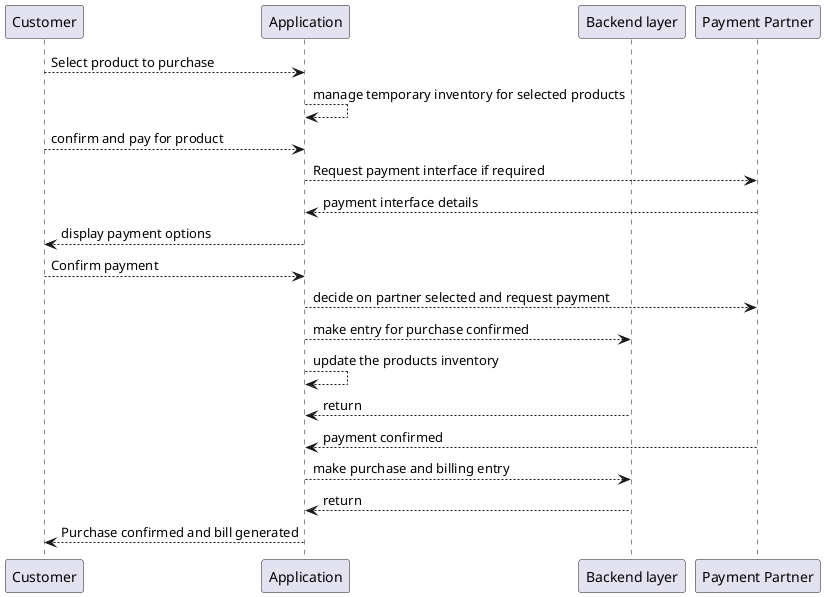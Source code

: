 @startuml

participant "Customer" as customer
participant "Application" as app
participant "Backend layer" as backend
participant "Payment Partner" as paymentPartner
'participant "Backend Layer" as backend

customer --> app: Select product to purchase
app --> app : manage temporary inventory for selected products
customer --> app: confirm and pay for product
app --> paymentPartner: Request payment interface if required
paymentPartner --> app: payment interface details
app --> customer: display payment options
customer --> app: Confirm payment
app --> paymentPartner: decide on partner selected and request payment
app --> backend: make entry for purchase confirmed
app --> app: update the products inventory
backend --> app: return
paymentPartner --> app: payment confirmed
app--> backend: make purchase and billing entry
backend --> app: return
app --> customer : Purchase confirmed and bill generated

@enduml